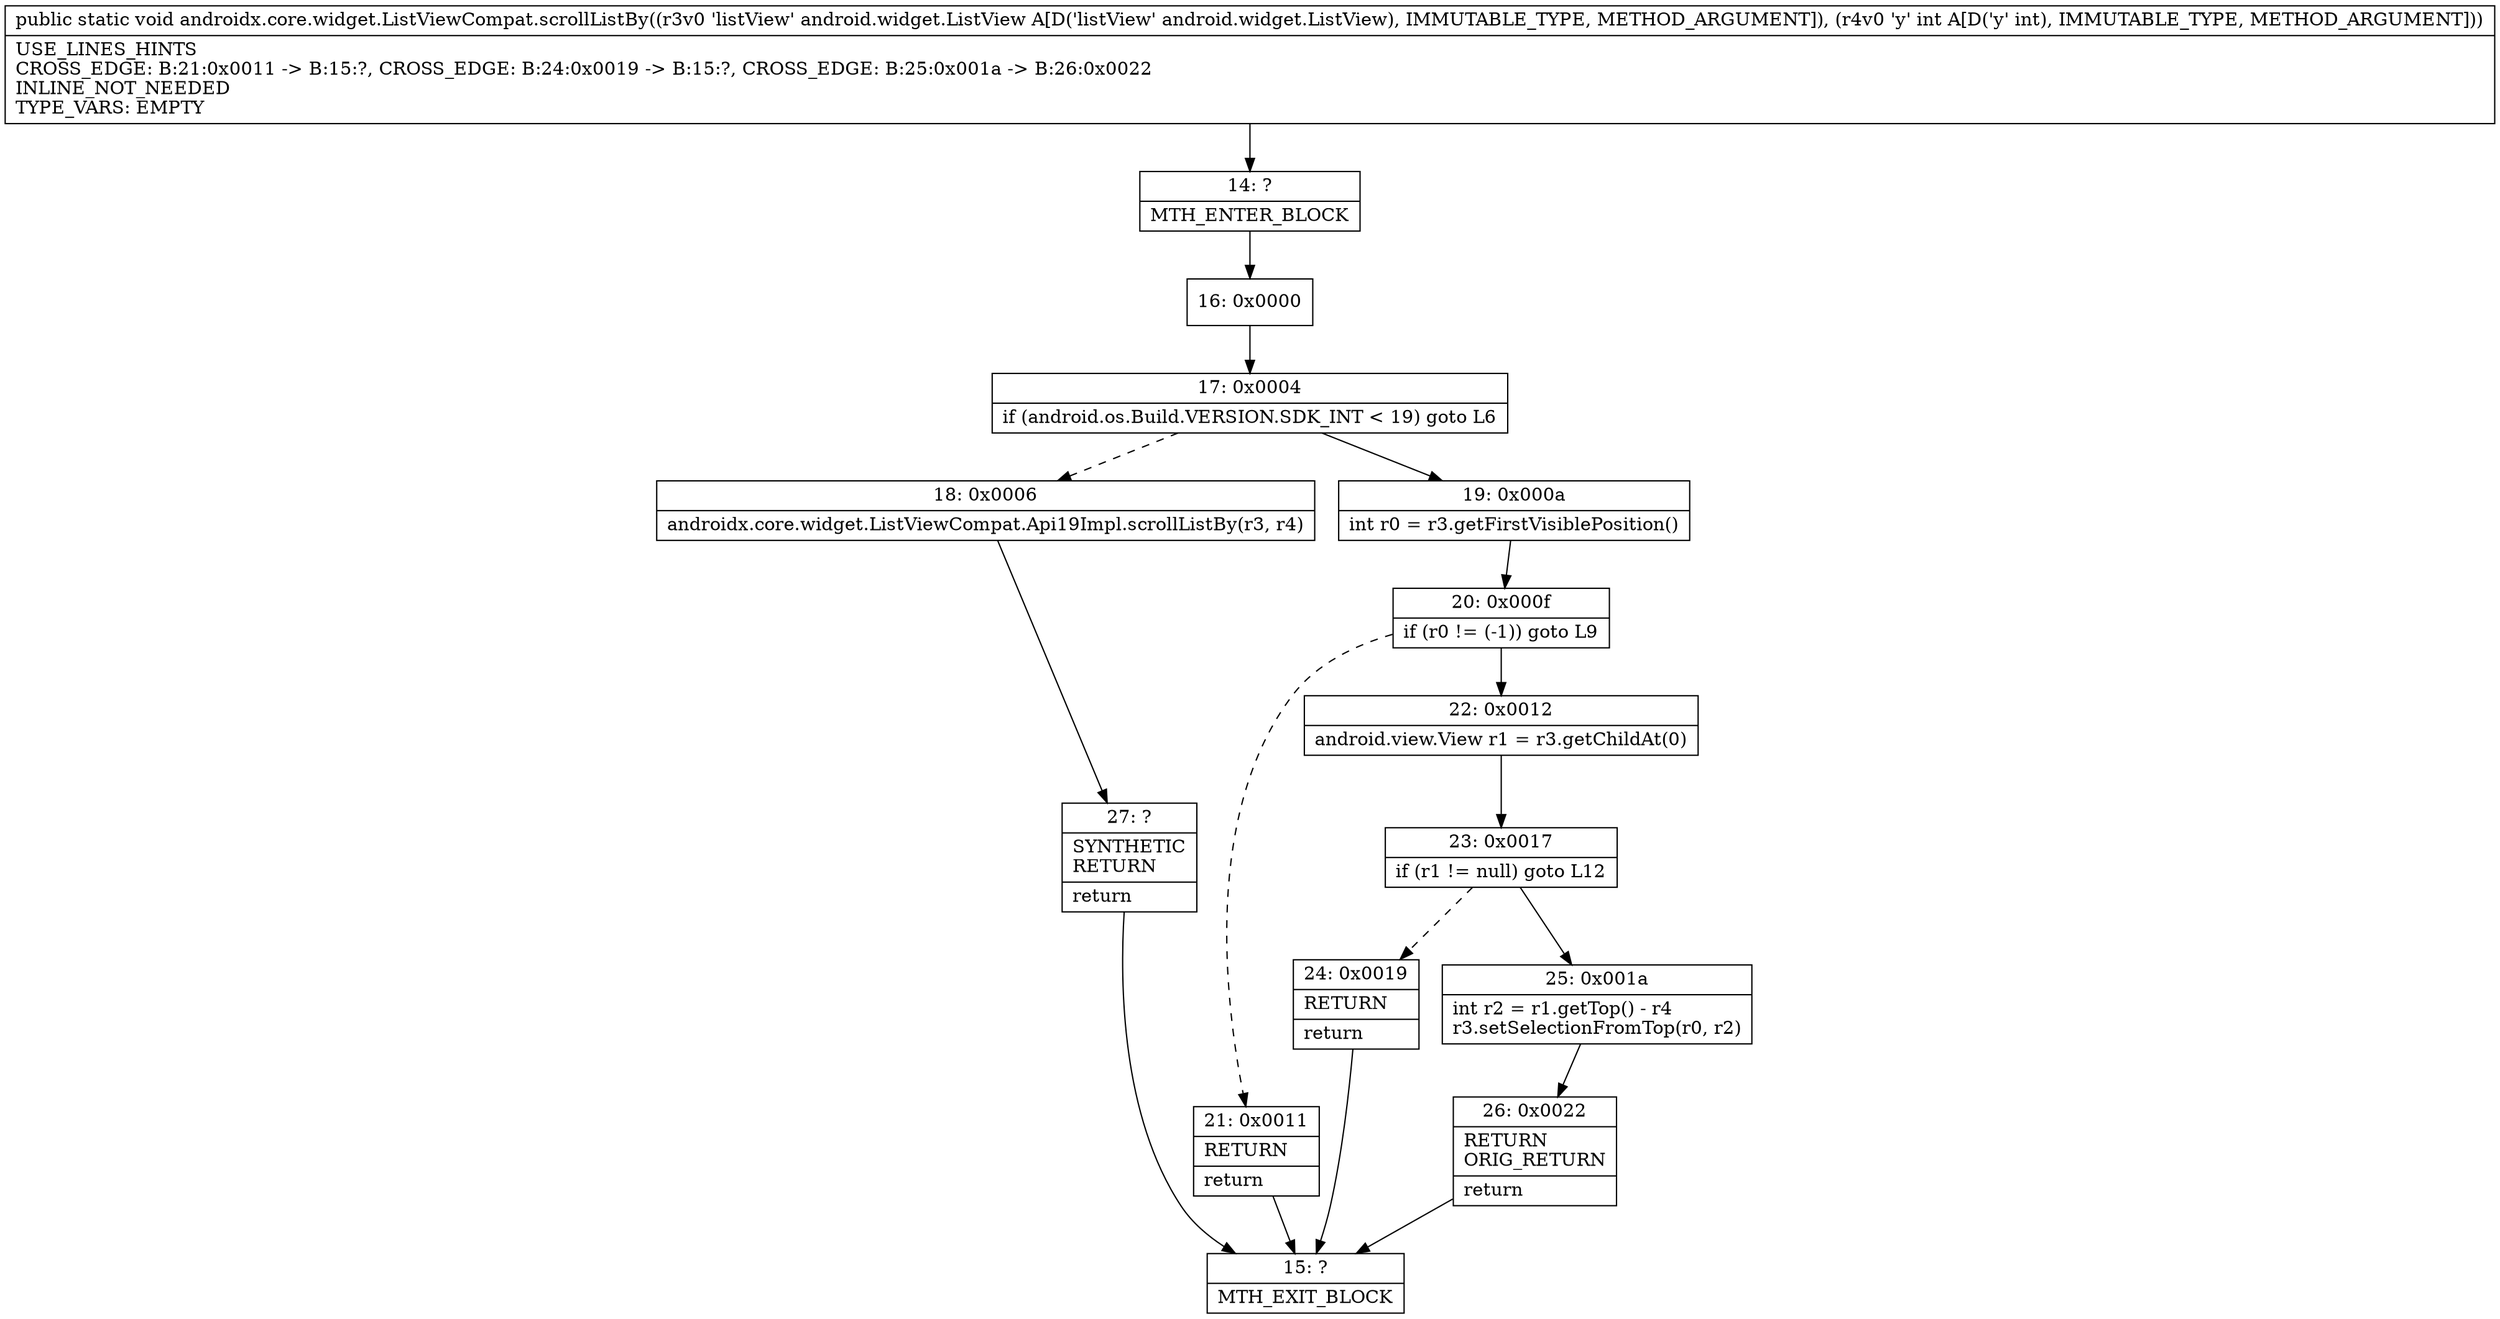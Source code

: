 digraph "CFG forandroidx.core.widget.ListViewCompat.scrollListBy(Landroid\/widget\/ListView;I)V" {
Node_14 [shape=record,label="{14\:\ ?|MTH_ENTER_BLOCK\l}"];
Node_16 [shape=record,label="{16\:\ 0x0000}"];
Node_17 [shape=record,label="{17\:\ 0x0004|if (android.os.Build.VERSION.SDK_INT \< 19) goto L6\l}"];
Node_18 [shape=record,label="{18\:\ 0x0006|androidx.core.widget.ListViewCompat.Api19Impl.scrollListBy(r3, r4)\l}"];
Node_27 [shape=record,label="{27\:\ ?|SYNTHETIC\lRETURN\l|return\l}"];
Node_15 [shape=record,label="{15\:\ ?|MTH_EXIT_BLOCK\l}"];
Node_19 [shape=record,label="{19\:\ 0x000a|int r0 = r3.getFirstVisiblePosition()\l}"];
Node_20 [shape=record,label="{20\:\ 0x000f|if (r0 != (\-1)) goto L9\l}"];
Node_21 [shape=record,label="{21\:\ 0x0011|RETURN\l|return\l}"];
Node_22 [shape=record,label="{22\:\ 0x0012|android.view.View r1 = r3.getChildAt(0)\l}"];
Node_23 [shape=record,label="{23\:\ 0x0017|if (r1 != null) goto L12\l}"];
Node_24 [shape=record,label="{24\:\ 0x0019|RETURN\l|return\l}"];
Node_25 [shape=record,label="{25\:\ 0x001a|int r2 = r1.getTop() \- r4\lr3.setSelectionFromTop(r0, r2)\l}"];
Node_26 [shape=record,label="{26\:\ 0x0022|RETURN\lORIG_RETURN\l|return\l}"];
MethodNode[shape=record,label="{public static void androidx.core.widget.ListViewCompat.scrollListBy((r3v0 'listView' android.widget.ListView A[D('listView' android.widget.ListView), IMMUTABLE_TYPE, METHOD_ARGUMENT]), (r4v0 'y' int A[D('y' int), IMMUTABLE_TYPE, METHOD_ARGUMENT]))  | USE_LINES_HINTS\lCROSS_EDGE: B:21:0x0011 \-\> B:15:?, CROSS_EDGE: B:24:0x0019 \-\> B:15:?, CROSS_EDGE: B:25:0x001a \-\> B:26:0x0022\lINLINE_NOT_NEEDED\lTYPE_VARS: EMPTY\l}"];
MethodNode -> Node_14;Node_14 -> Node_16;
Node_16 -> Node_17;
Node_17 -> Node_18[style=dashed];
Node_17 -> Node_19;
Node_18 -> Node_27;
Node_27 -> Node_15;
Node_19 -> Node_20;
Node_20 -> Node_21[style=dashed];
Node_20 -> Node_22;
Node_21 -> Node_15;
Node_22 -> Node_23;
Node_23 -> Node_24[style=dashed];
Node_23 -> Node_25;
Node_24 -> Node_15;
Node_25 -> Node_26;
Node_26 -> Node_15;
}

